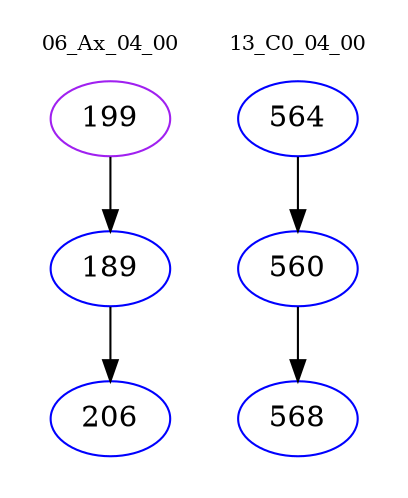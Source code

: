digraph{
subgraph cluster_0 {
color = white
label = "06_Ax_04_00";
fontsize=10;
T0_199 [label="199", color="purple"]
T0_199 -> T0_189 [color="black"]
T0_189 [label="189", color="blue"]
T0_189 -> T0_206 [color="black"]
T0_206 [label="206", color="blue"]
}
subgraph cluster_1 {
color = white
label = "13_C0_04_00";
fontsize=10;
T1_564 [label="564", color="blue"]
T1_564 -> T1_560 [color="black"]
T1_560 [label="560", color="blue"]
T1_560 -> T1_568 [color="black"]
T1_568 [label="568", color="blue"]
}
}
